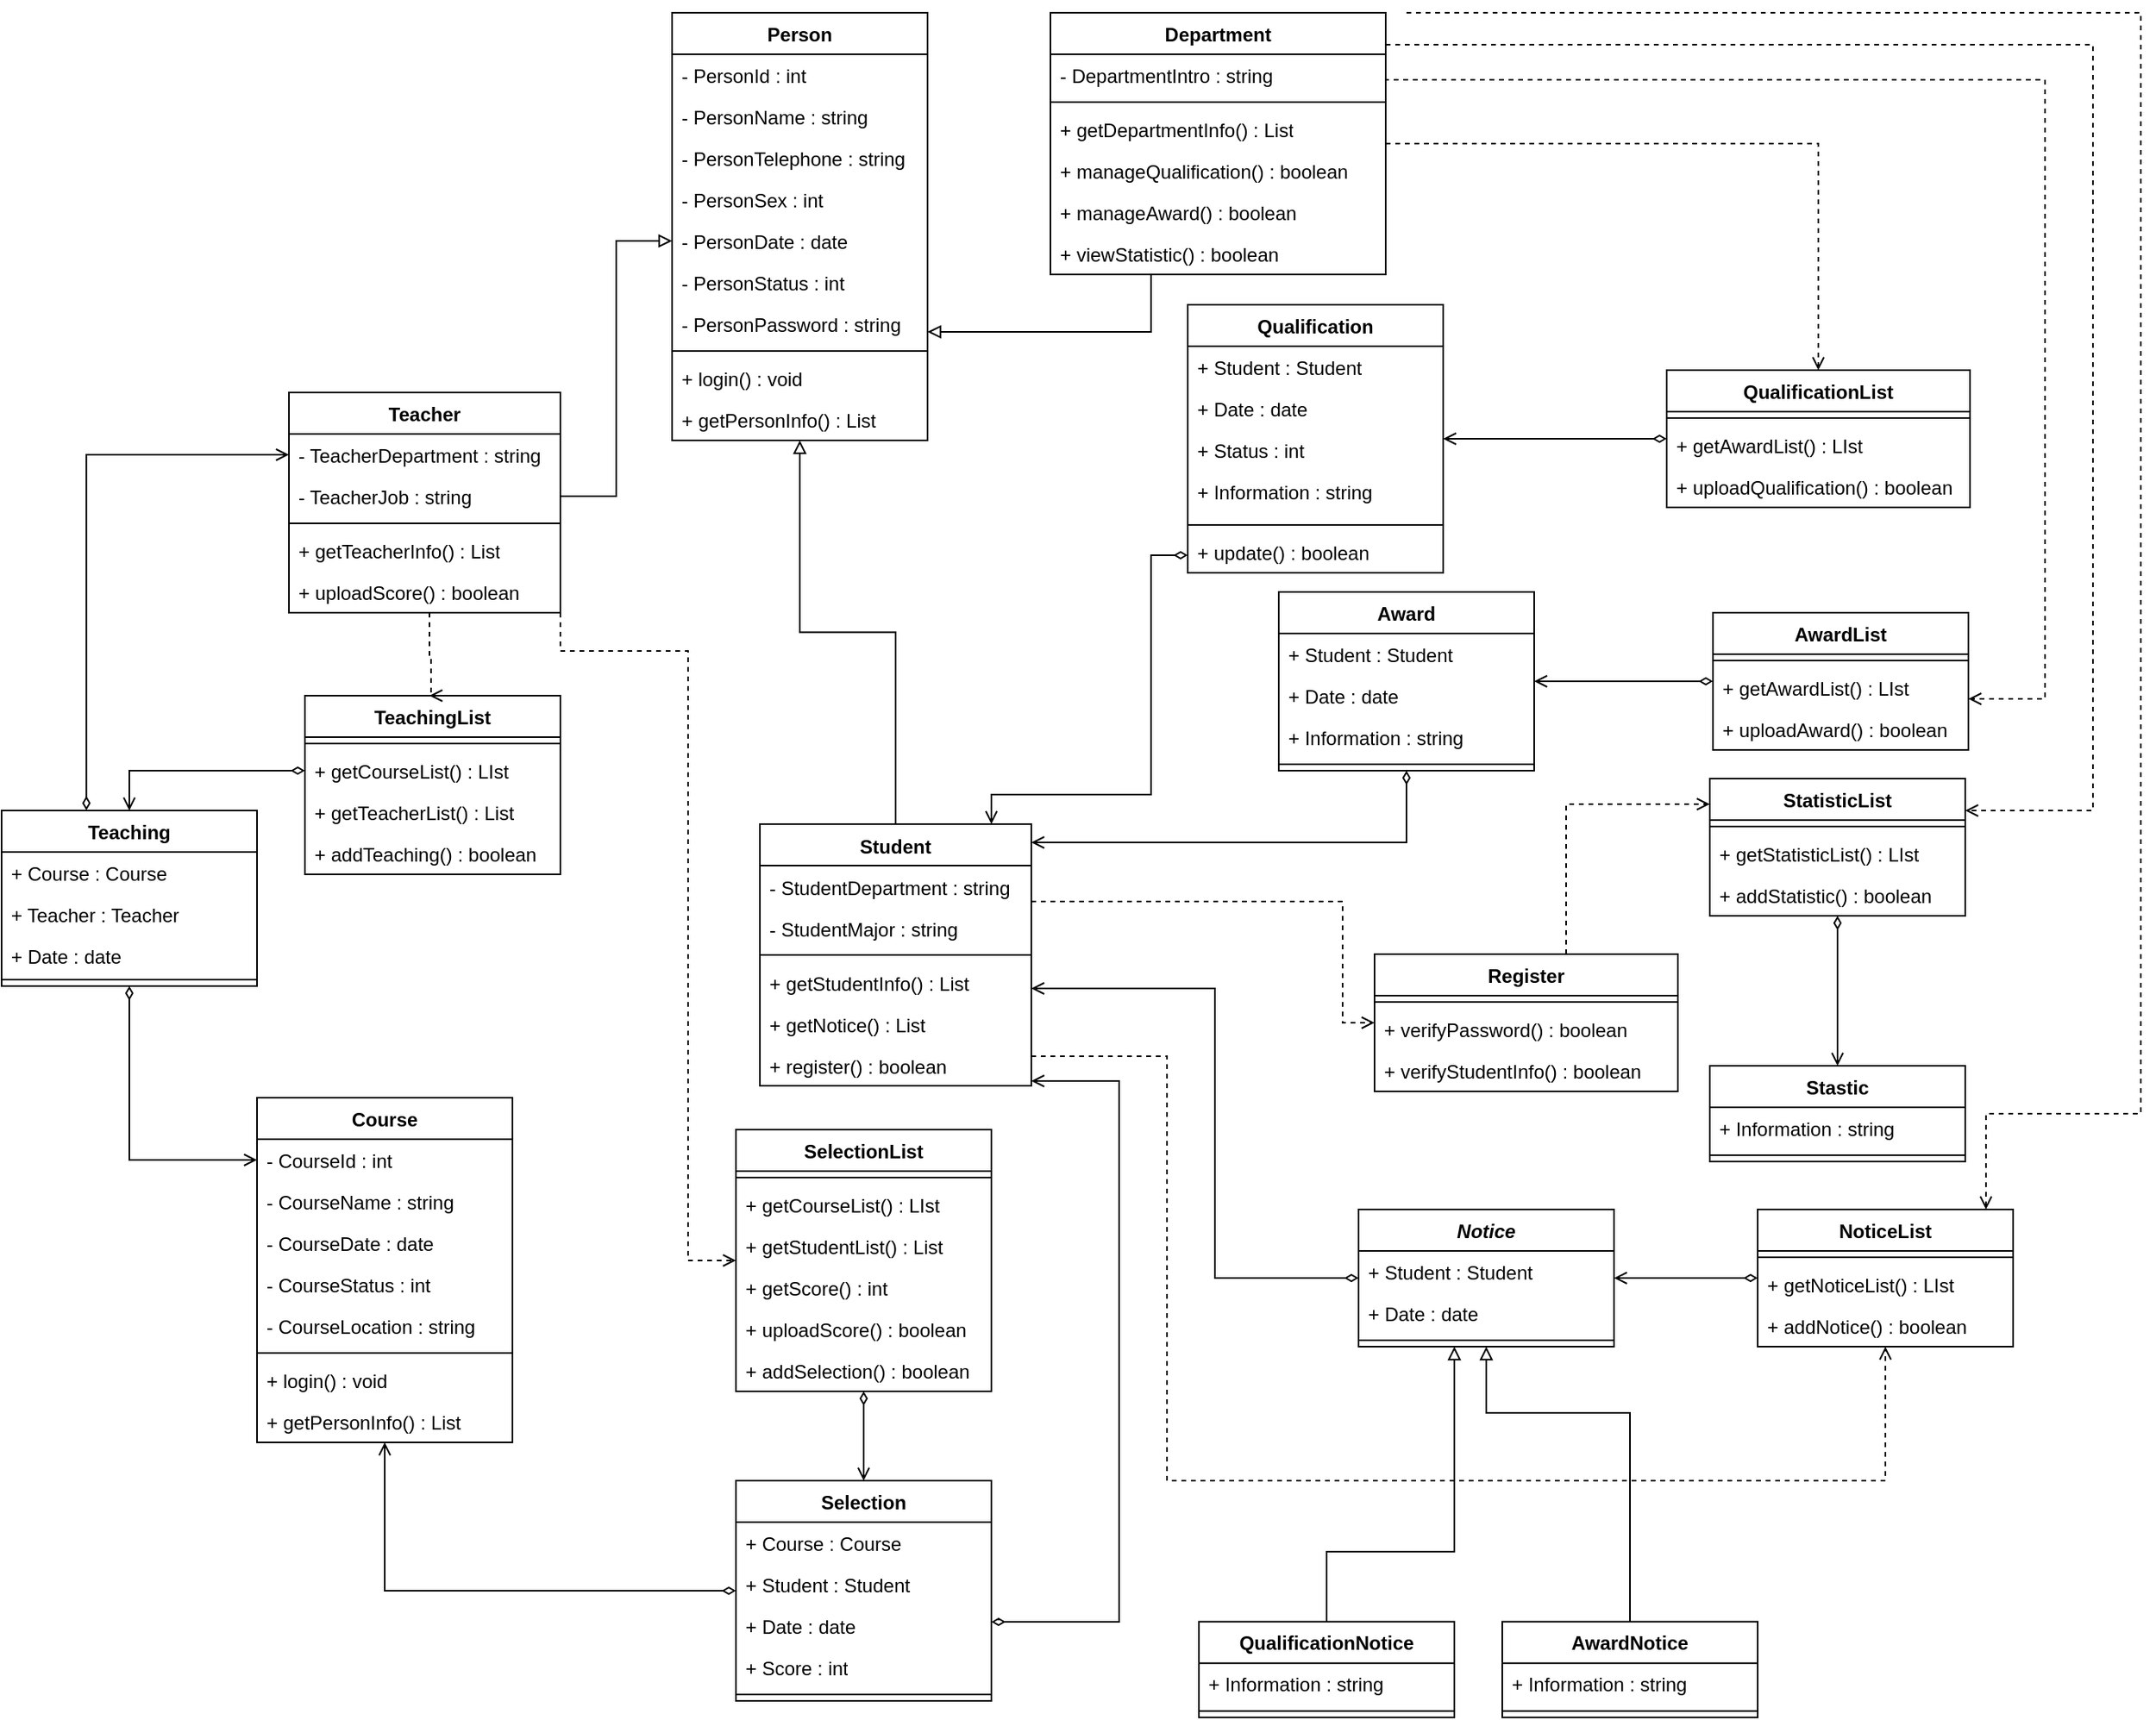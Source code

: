 <mxfile version="22.1.3" type="device">
  <diagram name="第 1 页" id="-f_2MePM1z9B-d49w3iF">
    <mxGraphModel dx="1822" dy="1027" grid="1" gridSize="10" guides="1" tooltips="1" connect="1" arrows="1" fold="1" page="1" pageScale="1" pageWidth="827" pageHeight="1169" math="0" shadow="0">
      <root>
        <mxCell id="0" />
        <mxCell id="1" parent="0" />
        <mxCell id="Z6ZcngPOGAOQvFIRxd21-9" value="Person" style="swimlane;fontStyle=1;align=center;verticalAlign=top;childLayout=stackLayout;horizontal=1;startSize=26;horizontalStack=0;resizeParent=1;resizeParentMax=0;resizeLast=0;collapsible=1;marginBottom=0;whiteSpace=wrap;html=1;" vertex="1" parent="1">
          <mxGeometry x="420" y="20" width="160" height="268" as="geometry" />
        </mxCell>
        <mxCell id="Z6ZcngPOGAOQvFIRxd21-13" value="- PersonId : int" style="text;strokeColor=none;fillColor=none;align=left;verticalAlign=top;spacingLeft=4;spacingRight=4;overflow=hidden;rotatable=0;points=[[0,0.5],[1,0.5]];portConstraint=eastwest;whiteSpace=wrap;html=1;" vertex="1" parent="Z6ZcngPOGAOQvFIRxd21-9">
          <mxGeometry y="26" width="160" height="26" as="geometry" />
        </mxCell>
        <mxCell id="Z6ZcngPOGAOQvFIRxd21-14" value="- PersonName : string" style="text;strokeColor=none;fillColor=none;align=left;verticalAlign=top;spacingLeft=4;spacingRight=4;overflow=hidden;rotatable=0;points=[[0,0.5],[1,0.5]];portConstraint=eastwest;whiteSpace=wrap;html=1;" vertex="1" parent="Z6ZcngPOGAOQvFIRxd21-9">
          <mxGeometry y="52" width="160" height="26" as="geometry" />
        </mxCell>
        <mxCell id="Z6ZcngPOGAOQvFIRxd21-15" value="- PersonTelephone : string" style="text;strokeColor=none;fillColor=none;align=left;verticalAlign=top;spacingLeft=4;spacingRight=4;overflow=hidden;rotatable=0;points=[[0,0.5],[1,0.5]];portConstraint=eastwest;whiteSpace=wrap;html=1;" vertex="1" parent="Z6ZcngPOGAOQvFIRxd21-9">
          <mxGeometry y="78" width="160" height="26" as="geometry" />
        </mxCell>
        <mxCell id="Z6ZcngPOGAOQvFIRxd21-16" value="- PersonSex : int" style="text;strokeColor=none;fillColor=none;align=left;verticalAlign=top;spacingLeft=4;spacingRight=4;overflow=hidden;rotatable=0;points=[[0,0.5],[1,0.5]];portConstraint=eastwest;whiteSpace=wrap;html=1;" vertex="1" parent="Z6ZcngPOGAOQvFIRxd21-9">
          <mxGeometry y="104" width="160" height="26" as="geometry" />
        </mxCell>
        <mxCell id="Z6ZcngPOGAOQvFIRxd21-17" value="- PersonDate : date" style="text;strokeColor=none;fillColor=none;align=left;verticalAlign=top;spacingLeft=4;spacingRight=4;overflow=hidden;rotatable=0;points=[[0,0.5],[1,0.5]];portConstraint=eastwest;whiteSpace=wrap;html=1;" vertex="1" parent="Z6ZcngPOGAOQvFIRxd21-9">
          <mxGeometry y="130" width="160" height="26" as="geometry" />
        </mxCell>
        <mxCell id="Z6ZcngPOGAOQvFIRxd21-18" value="- PersonStatus : int" style="text;strokeColor=none;fillColor=none;align=left;verticalAlign=top;spacingLeft=4;spacingRight=4;overflow=hidden;rotatable=0;points=[[0,0.5],[1,0.5]];portConstraint=eastwest;whiteSpace=wrap;html=1;" vertex="1" parent="Z6ZcngPOGAOQvFIRxd21-9">
          <mxGeometry y="156" width="160" height="26" as="geometry" />
        </mxCell>
        <mxCell id="Z6ZcngPOGAOQvFIRxd21-19" value="- PersonPassword : string" style="text;strokeColor=none;fillColor=none;align=left;verticalAlign=top;spacingLeft=4;spacingRight=4;overflow=hidden;rotatable=0;points=[[0,0.5],[1,0.5]];portConstraint=eastwest;whiteSpace=wrap;html=1;" vertex="1" parent="Z6ZcngPOGAOQvFIRxd21-9">
          <mxGeometry y="182" width="160" height="26" as="geometry" />
        </mxCell>
        <mxCell id="Z6ZcngPOGAOQvFIRxd21-11" value="" style="line;strokeWidth=1;fillColor=none;align=left;verticalAlign=middle;spacingTop=-1;spacingLeft=3;spacingRight=3;rotatable=0;labelPosition=right;points=[];portConstraint=eastwest;strokeColor=inherit;" vertex="1" parent="Z6ZcngPOGAOQvFIRxd21-9">
          <mxGeometry y="208" width="160" height="8" as="geometry" />
        </mxCell>
        <mxCell id="Z6ZcngPOGAOQvFIRxd21-12" value="+ login() : void" style="text;strokeColor=none;fillColor=none;align=left;verticalAlign=top;spacingLeft=4;spacingRight=4;overflow=hidden;rotatable=0;points=[[0,0.5],[1,0.5]];portConstraint=eastwest;whiteSpace=wrap;html=1;" vertex="1" parent="Z6ZcngPOGAOQvFIRxd21-9">
          <mxGeometry y="216" width="160" height="26" as="geometry" />
        </mxCell>
        <mxCell id="Z6ZcngPOGAOQvFIRxd21-20" value="+ getPersonInfo() : List" style="text;strokeColor=none;fillColor=none;align=left;verticalAlign=top;spacingLeft=4;spacingRight=4;overflow=hidden;rotatable=0;points=[[0,0.5],[1,0.5]];portConstraint=eastwest;whiteSpace=wrap;html=1;" vertex="1" parent="Z6ZcngPOGAOQvFIRxd21-9">
          <mxGeometry y="242" width="160" height="26" as="geometry" />
        </mxCell>
        <mxCell id="Z6ZcngPOGAOQvFIRxd21-22" value="Teacher" style="swimlane;fontStyle=1;align=center;verticalAlign=top;childLayout=stackLayout;horizontal=1;startSize=26;horizontalStack=0;resizeParent=1;resizeParentMax=0;resizeLast=0;collapsible=1;marginBottom=0;whiteSpace=wrap;html=1;" vertex="1" parent="1">
          <mxGeometry x="180" y="258" width="170" height="138" as="geometry" />
        </mxCell>
        <mxCell id="Z6ZcngPOGAOQvFIRxd21-23" value="- TeacherDepartment : string" style="text;strokeColor=none;fillColor=none;align=left;verticalAlign=top;spacingLeft=4;spacingRight=4;overflow=hidden;rotatable=0;points=[[0,0.5],[1,0.5]];portConstraint=eastwest;whiteSpace=wrap;html=1;" vertex="1" parent="Z6ZcngPOGAOQvFIRxd21-22">
          <mxGeometry y="26" width="170" height="26" as="geometry" />
        </mxCell>
        <mxCell id="Z6ZcngPOGAOQvFIRxd21-24" value="- TeacherJob : string" style="text;strokeColor=none;fillColor=none;align=left;verticalAlign=top;spacingLeft=4;spacingRight=4;overflow=hidden;rotatable=0;points=[[0,0.5],[1,0.5]];portConstraint=eastwest;whiteSpace=wrap;html=1;" vertex="1" parent="Z6ZcngPOGAOQvFIRxd21-22">
          <mxGeometry y="52" width="170" height="26" as="geometry" />
        </mxCell>
        <mxCell id="Z6ZcngPOGAOQvFIRxd21-30" value="" style="line;strokeWidth=1;fillColor=none;align=left;verticalAlign=middle;spacingTop=-1;spacingLeft=3;spacingRight=3;rotatable=0;labelPosition=right;points=[];portConstraint=eastwest;strokeColor=inherit;" vertex="1" parent="Z6ZcngPOGAOQvFIRxd21-22">
          <mxGeometry y="78" width="170" height="8" as="geometry" />
        </mxCell>
        <mxCell id="Z6ZcngPOGAOQvFIRxd21-31" value="+ getTeacherInfo() : List" style="text;strokeColor=none;fillColor=none;align=left;verticalAlign=top;spacingLeft=4;spacingRight=4;overflow=hidden;rotatable=0;points=[[0,0.5],[1,0.5]];portConstraint=eastwest;whiteSpace=wrap;html=1;" vertex="1" parent="Z6ZcngPOGAOQvFIRxd21-22">
          <mxGeometry y="86" width="170" height="26" as="geometry" />
        </mxCell>
        <mxCell id="Z6ZcngPOGAOQvFIRxd21-204" value="+ uploadScore() : boolean" style="text;strokeColor=none;fillColor=none;align=left;verticalAlign=top;spacingLeft=4;spacingRight=4;overflow=hidden;rotatable=0;points=[[0,0.5],[1,0.5]];portConstraint=eastwest;whiteSpace=wrap;html=1;" vertex="1" parent="Z6ZcngPOGAOQvFIRxd21-22">
          <mxGeometry y="112" width="170" height="26" as="geometry" />
        </mxCell>
        <mxCell id="Z6ZcngPOGAOQvFIRxd21-40" value="Course" style="swimlane;fontStyle=1;align=center;verticalAlign=top;childLayout=stackLayout;horizontal=1;startSize=26;horizontalStack=0;resizeParent=1;resizeParentMax=0;resizeLast=0;collapsible=1;marginBottom=0;whiteSpace=wrap;html=1;" vertex="1" parent="1">
          <mxGeometry x="160" y="700" width="160" height="216" as="geometry" />
        </mxCell>
        <mxCell id="Z6ZcngPOGAOQvFIRxd21-41" value="- CourseId : int" style="text;strokeColor=none;fillColor=none;align=left;verticalAlign=top;spacingLeft=4;spacingRight=4;overflow=hidden;rotatable=0;points=[[0,0.5],[1,0.5]];portConstraint=eastwest;whiteSpace=wrap;html=1;" vertex="1" parent="Z6ZcngPOGAOQvFIRxd21-40">
          <mxGeometry y="26" width="160" height="26" as="geometry" />
        </mxCell>
        <mxCell id="Z6ZcngPOGAOQvFIRxd21-42" value="- CourseName : string" style="text;strokeColor=none;fillColor=none;align=left;verticalAlign=top;spacingLeft=4;spacingRight=4;overflow=hidden;rotatable=0;points=[[0,0.5],[1,0.5]];portConstraint=eastwest;whiteSpace=wrap;html=1;" vertex="1" parent="Z6ZcngPOGAOQvFIRxd21-40">
          <mxGeometry y="52" width="160" height="26" as="geometry" />
        </mxCell>
        <mxCell id="Z6ZcngPOGAOQvFIRxd21-45" value="- CourseDate : date" style="text;strokeColor=none;fillColor=none;align=left;verticalAlign=top;spacingLeft=4;spacingRight=4;overflow=hidden;rotatable=0;points=[[0,0.5],[1,0.5]];portConstraint=eastwest;whiteSpace=wrap;html=1;" vertex="1" parent="Z6ZcngPOGAOQvFIRxd21-40">
          <mxGeometry y="78" width="160" height="26" as="geometry" />
        </mxCell>
        <mxCell id="Z6ZcngPOGAOQvFIRxd21-46" value="- CourseStatus : int" style="text;strokeColor=none;fillColor=none;align=left;verticalAlign=top;spacingLeft=4;spacingRight=4;overflow=hidden;rotatable=0;points=[[0,0.5],[1,0.5]];portConstraint=eastwest;whiteSpace=wrap;html=1;" vertex="1" parent="Z6ZcngPOGAOQvFIRxd21-40">
          <mxGeometry y="104" width="160" height="26" as="geometry" />
        </mxCell>
        <mxCell id="Z6ZcngPOGAOQvFIRxd21-51" value="- CourseLocation : string" style="text;strokeColor=none;fillColor=none;align=left;verticalAlign=top;spacingLeft=4;spacingRight=4;overflow=hidden;rotatable=0;points=[[0,0.5],[1,0.5]];portConstraint=eastwest;whiteSpace=wrap;html=1;" vertex="1" parent="Z6ZcngPOGAOQvFIRxd21-40">
          <mxGeometry y="130" width="160" height="26" as="geometry" />
        </mxCell>
        <mxCell id="Z6ZcngPOGAOQvFIRxd21-48" value="" style="line;strokeWidth=1;fillColor=none;align=left;verticalAlign=middle;spacingTop=-1;spacingLeft=3;spacingRight=3;rotatable=0;labelPosition=right;points=[];portConstraint=eastwest;strokeColor=inherit;" vertex="1" parent="Z6ZcngPOGAOQvFIRxd21-40">
          <mxGeometry y="156" width="160" height="8" as="geometry" />
        </mxCell>
        <mxCell id="Z6ZcngPOGAOQvFIRxd21-49" value="+ login() : void" style="text;strokeColor=none;fillColor=none;align=left;verticalAlign=top;spacingLeft=4;spacingRight=4;overflow=hidden;rotatable=0;points=[[0,0.5],[1,0.5]];portConstraint=eastwest;whiteSpace=wrap;html=1;" vertex="1" parent="Z6ZcngPOGAOQvFIRxd21-40">
          <mxGeometry y="164" width="160" height="26" as="geometry" />
        </mxCell>
        <mxCell id="Z6ZcngPOGAOQvFIRxd21-50" value="+ getPersonInfo() : List" style="text;strokeColor=none;fillColor=none;align=left;verticalAlign=top;spacingLeft=4;spacingRight=4;overflow=hidden;rotatable=0;points=[[0,0.5],[1,0.5]];portConstraint=eastwest;whiteSpace=wrap;html=1;" vertex="1" parent="Z6ZcngPOGAOQvFIRxd21-40">
          <mxGeometry y="190" width="160" height="26" as="geometry" />
        </mxCell>
        <mxCell id="Z6ZcngPOGAOQvFIRxd21-61" value="TeachingList" style="swimlane;fontStyle=1;align=center;verticalAlign=top;childLayout=stackLayout;horizontal=1;startSize=26;horizontalStack=0;resizeParent=1;resizeParentMax=0;resizeLast=0;collapsible=1;marginBottom=0;whiteSpace=wrap;html=1;" vertex="1" parent="1">
          <mxGeometry x="190" y="448" width="160" height="112" as="geometry" />
        </mxCell>
        <mxCell id="Z6ZcngPOGAOQvFIRxd21-67" value="" style="line;strokeWidth=1;fillColor=none;align=left;verticalAlign=middle;spacingTop=-1;spacingLeft=3;spacingRight=3;rotatable=0;labelPosition=right;points=[];portConstraint=eastwest;strokeColor=inherit;" vertex="1" parent="Z6ZcngPOGAOQvFIRxd21-61">
          <mxGeometry y="26" width="160" height="8" as="geometry" />
        </mxCell>
        <mxCell id="Z6ZcngPOGAOQvFIRxd21-68" value="+ getCourseList() : LIst" style="text;strokeColor=none;fillColor=none;align=left;verticalAlign=top;spacingLeft=4;spacingRight=4;overflow=hidden;rotatable=0;points=[[0,0.5],[1,0.5]];portConstraint=eastwest;whiteSpace=wrap;html=1;" vertex="1" parent="Z6ZcngPOGAOQvFIRxd21-61">
          <mxGeometry y="34" width="160" height="26" as="geometry" />
        </mxCell>
        <mxCell id="Z6ZcngPOGAOQvFIRxd21-69" value="+ getTeacherList() : List" style="text;strokeColor=none;fillColor=none;align=left;verticalAlign=top;spacingLeft=4;spacingRight=4;overflow=hidden;rotatable=0;points=[[0,0.5],[1,0.5]];portConstraint=eastwest;whiteSpace=wrap;html=1;" vertex="1" parent="Z6ZcngPOGAOQvFIRxd21-61">
          <mxGeometry y="60" width="160" height="26" as="geometry" />
        </mxCell>
        <mxCell id="Z6ZcngPOGAOQvFIRxd21-135" value="+ addTeaching() : boolean" style="text;strokeColor=none;fillColor=none;align=left;verticalAlign=top;spacingLeft=4;spacingRight=4;overflow=hidden;rotatable=0;points=[[0,0.5],[1,0.5]];portConstraint=eastwest;whiteSpace=wrap;html=1;" vertex="1" parent="Z6ZcngPOGAOQvFIRxd21-61">
          <mxGeometry y="86" width="160" height="26" as="geometry" />
        </mxCell>
        <mxCell id="Z6ZcngPOGAOQvFIRxd21-109" style="edgeStyle=orthogonalEdgeStyle;rounded=0;orthogonalLoop=1;jettySize=auto;html=1;endArrow=block;endFill=0;" edge="1" parent="1" source="Z6ZcngPOGAOQvFIRxd21-71" target="Z6ZcngPOGAOQvFIRxd21-9">
          <mxGeometry relative="1" as="geometry" />
        </mxCell>
        <mxCell id="Z6ZcngPOGAOQvFIRxd21-71" value="Student" style="swimlane;fontStyle=1;align=center;verticalAlign=top;childLayout=stackLayout;horizontal=1;startSize=26;horizontalStack=0;resizeParent=1;resizeParentMax=0;resizeLast=0;collapsible=1;marginBottom=0;whiteSpace=wrap;html=1;" vertex="1" parent="1">
          <mxGeometry x="475" y="528.5" width="170" height="164" as="geometry" />
        </mxCell>
        <mxCell id="Z6ZcngPOGAOQvFIRxd21-72" value="- StudentDepartment : string" style="text;strokeColor=none;fillColor=none;align=left;verticalAlign=top;spacingLeft=4;spacingRight=4;overflow=hidden;rotatable=0;points=[[0,0.5],[1,0.5]];portConstraint=eastwest;whiteSpace=wrap;html=1;" vertex="1" parent="Z6ZcngPOGAOQvFIRxd21-71">
          <mxGeometry y="26" width="170" height="26" as="geometry" />
        </mxCell>
        <mxCell id="Z6ZcngPOGAOQvFIRxd21-73" value="- StudentMajor : string" style="text;strokeColor=none;fillColor=none;align=left;verticalAlign=top;spacingLeft=4;spacingRight=4;overflow=hidden;rotatable=0;points=[[0,0.5],[1,0.5]];portConstraint=eastwest;whiteSpace=wrap;html=1;" vertex="1" parent="Z6ZcngPOGAOQvFIRxd21-71">
          <mxGeometry y="52" width="170" height="26" as="geometry" />
        </mxCell>
        <mxCell id="Z6ZcngPOGAOQvFIRxd21-74" value="" style="line;strokeWidth=1;fillColor=none;align=left;verticalAlign=middle;spacingTop=-1;spacingLeft=3;spacingRight=3;rotatable=0;labelPosition=right;points=[];portConstraint=eastwest;strokeColor=inherit;" vertex="1" parent="Z6ZcngPOGAOQvFIRxd21-71">
          <mxGeometry y="78" width="170" height="8" as="geometry" />
        </mxCell>
        <mxCell id="Z6ZcngPOGAOQvFIRxd21-75" value="+ getStudentInfo() : List" style="text;strokeColor=none;fillColor=none;align=left;verticalAlign=top;spacingLeft=4;spacingRight=4;overflow=hidden;rotatable=0;points=[[0,0.5],[1,0.5]];portConstraint=eastwest;whiteSpace=wrap;html=1;" vertex="1" parent="Z6ZcngPOGAOQvFIRxd21-71">
          <mxGeometry y="86" width="170" height="26" as="geometry" />
        </mxCell>
        <mxCell id="Z6ZcngPOGAOQvFIRxd21-213" value="+ getNotice() : List" style="text;strokeColor=none;fillColor=none;align=left;verticalAlign=top;spacingLeft=4;spacingRight=4;overflow=hidden;rotatable=0;points=[[0,0.5],[1,0.5]];portConstraint=eastwest;whiteSpace=wrap;html=1;" vertex="1" parent="Z6ZcngPOGAOQvFIRxd21-71">
          <mxGeometry y="112" width="170" height="26" as="geometry" />
        </mxCell>
        <mxCell id="Z6ZcngPOGAOQvFIRxd21-215" style="edgeStyle=orthogonalEdgeStyle;rounded=0;orthogonalLoop=1;jettySize=auto;html=1;startArrow=diamondThin;startFill=0;endArrow=open;endFill=0;" edge="1" parent="Z6ZcngPOGAOQvFIRxd21-71" target="Z6ZcngPOGAOQvFIRxd21-71">
          <mxGeometry relative="1" as="geometry">
            <mxPoint x="145" y="500" as="sourcePoint" />
            <mxPoint x="85" y="158" as="targetPoint" />
            <Array as="points">
              <mxPoint x="225" y="500" />
              <mxPoint x="225" y="161" />
            </Array>
          </mxGeometry>
        </mxCell>
        <mxCell id="Z6ZcngPOGAOQvFIRxd21-214" value="+ register() : boolean" style="text;strokeColor=none;fillColor=none;align=left;verticalAlign=top;spacingLeft=4;spacingRight=4;overflow=hidden;rotatable=0;points=[[0,0.5],[1,0.5]];portConstraint=eastwest;whiteSpace=wrap;html=1;" vertex="1" parent="Z6ZcngPOGAOQvFIRxd21-71">
          <mxGeometry y="138" width="170" height="26" as="geometry" />
        </mxCell>
        <mxCell id="Z6ZcngPOGAOQvFIRxd21-76" value="SelectionList" style="swimlane;fontStyle=1;align=center;verticalAlign=top;childLayout=stackLayout;horizontal=1;startSize=26;horizontalStack=0;resizeParent=1;resizeParentMax=0;resizeLast=0;collapsible=1;marginBottom=0;whiteSpace=wrap;html=1;" vertex="1" parent="1">
          <mxGeometry x="460" y="720" width="160" height="164" as="geometry" />
        </mxCell>
        <mxCell id="Z6ZcngPOGAOQvFIRxd21-77" value="" style="line;strokeWidth=1;fillColor=none;align=left;verticalAlign=middle;spacingTop=-1;spacingLeft=3;spacingRight=3;rotatable=0;labelPosition=right;points=[];portConstraint=eastwest;strokeColor=inherit;" vertex="1" parent="Z6ZcngPOGAOQvFIRxd21-76">
          <mxGeometry y="26" width="160" height="8" as="geometry" />
        </mxCell>
        <mxCell id="Z6ZcngPOGAOQvFIRxd21-78" value="+ getCourseList() : LIst" style="text;strokeColor=none;fillColor=none;align=left;verticalAlign=top;spacingLeft=4;spacingRight=4;overflow=hidden;rotatable=0;points=[[0,0.5],[1,0.5]];portConstraint=eastwest;whiteSpace=wrap;html=1;" vertex="1" parent="Z6ZcngPOGAOQvFIRxd21-76">
          <mxGeometry y="34" width="160" height="26" as="geometry" />
        </mxCell>
        <mxCell id="Z6ZcngPOGAOQvFIRxd21-79" value="+ getStudentList() : List" style="text;strokeColor=none;fillColor=none;align=left;verticalAlign=top;spacingLeft=4;spacingRight=4;overflow=hidden;rotatable=0;points=[[0,0.5],[1,0.5]];portConstraint=eastwest;whiteSpace=wrap;html=1;" vertex="1" parent="Z6ZcngPOGAOQvFIRxd21-76">
          <mxGeometry y="60" width="160" height="26" as="geometry" />
        </mxCell>
        <mxCell id="Z6ZcngPOGAOQvFIRxd21-90" value="+ getScore() : int" style="text;strokeColor=none;fillColor=none;align=left;verticalAlign=top;spacingLeft=4;spacingRight=4;overflow=hidden;rotatable=0;points=[[0,0.5],[1,0.5]];portConstraint=eastwest;whiteSpace=wrap;html=1;" vertex="1" parent="Z6ZcngPOGAOQvFIRxd21-76">
          <mxGeometry y="86" width="160" height="26" as="geometry" />
        </mxCell>
        <mxCell id="Z6ZcngPOGAOQvFIRxd21-92" value="+ uploadScore() : boolean" style="text;strokeColor=none;fillColor=none;align=left;verticalAlign=top;spacingLeft=4;spacingRight=4;overflow=hidden;rotatable=0;points=[[0,0.5],[1,0.5]];portConstraint=eastwest;whiteSpace=wrap;html=1;" vertex="1" parent="Z6ZcngPOGAOQvFIRxd21-76">
          <mxGeometry y="112" width="160" height="26" as="geometry" />
        </mxCell>
        <mxCell id="Z6ZcngPOGAOQvFIRxd21-134" value="+ addSelection() : boolean" style="text;strokeColor=none;fillColor=none;align=left;verticalAlign=top;spacingLeft=4;spacingRight=4;overflow=hidden;rotatable=0;points=[[0,0.5],[1,0.5]];portConstraint=eastwest;whiteSpace=wrap;html=1;" vertex="1" parent="Z6ZcngPOGAOQvFIRxd21-76">
          <mxGeometry y="138" width="160" height="26" as="geometry" />
        </mxCell>
        <mxCell id="Z6ZcngPOGAOQvFIRxd21-80" value="Teaching" style="swimlane;fontStyle=1;align=center;verticalAlign=top;childLayout=stackLayout;horizontal=1;startSize=26;horizontalStack=0;resizeParent=1;resizeParentMax=0;resizeLast=0;collapsible=1;marginBottom=0;whiteSpace=wrap;html=1;" vertex="1" parent="1">
          <mxGeometry y="520" width="160" height="110" as="geometry" />
        </mxCell>
        <mxCell id="Z6ZcngPOGAOQvFIRxd21-85" value="+ Course : Course" style="text;strokeColor=none;fillColor=none;align=left;verticalAlign=top;spacingLeft=4;spacingRight=4;overflow=hidden;rotatable=0;points=[[0,0.5],[1,0.5]];portConstraint=eastwest;whiteSpace=wrap;html=1;" vertex="1" parent="Z6ZcngPOGAOQvFIRxd21-80">
          <mxGeometry y="26" width="160" height="26" as="geometry" />
        </mxCell>
        <mxCell id="Z6ZcngPOGAOQvFIRxd21-86" value="+ Teacher : Teacher" style="text;strokeColor=none;fillColor=none;align=left;verticalAlign=top;spacingLeft=4;spacingRight=4;overflow=hidden;rotatable=0;points=[[0,0.5],[1,0.5]];portConstraint=eastwest;whiteSpace=wrap;html=1;" vertex="1" parent="Z6ZcngPOGAOQvFIRxd21-80">
          <mxGeometry y="52" width="160" height="26" as="geometry" />
        </mxCell>
        <mxCell id="Z6ZcngPOGAOQvFIRxd21-87" value="+ Date : date" style="text;strokeColor=none;fillColor=none;align=left;verticalAlign=top;spacingLeft=4;spacingRight=4;overflow=hidden;rotatable=0;points=[[0,0.5],[1,0.5]];portConstraint=eastwest;whiteSpace=wrap;html=1;" vertex="1" parent="Z6ZcngPOGAOQvFIRxd21-80">
          <mxGeometry y="78" width="160" height="24" as="geometry" />
        </mxCell>
        <mxCell id="Z6ZcngPOGAOQvFIRxd21-81" value="" style="line;strokeWidth=1;fillColor=none;align=left;verticalAlign=middle;spacingTop=-1;spacingLeft=3;spacingRight=3;rotatable=0;labelPosition=right;points=[];portConstraint=eastwest;strokeColor=inherit;" vertex="1" parent="Z6ZcngPOGAOQvFIRxd21-80">
          <mxGeometry y="102" width="160" height="8" as="geometry" />
        </mxCell>
        <mxCell id="Z6ZcngPOGAOQvFIRxd21-93" value="Selection" style="swimlane;fontStyle=1;align=center;verticalAlign=top;childLayout=stackLayout;horizontal=1;startSize=26;horizontalStack=0;resizeParent=1;resizeParentMax=0;resizeLast=0;collapsible=1;marginBottom=0;whiteSpace=wrap;html=1;" vertex="1" parent="1">
          <mxGeometry x="460" y="940" width="160" height="138" as="geometry" />
        </mxCell>
        <mxCell id="Z6ZcngPOGAOQvFIRxd21-94" value="+ Course : Course" style="text;strokeColor=none;fillColor=none;align=left;verticalAlign=top;spacingLeft=4;spacingRight=4;overflow=hidden;rotatable=0;points=[[0,0.5],[1,0.5]];portConstraint=eastwest;whiteSpace=wrap;html=1;" vertex="1" parent="Z6ZcngPOGAOQvFIRxd21-93">
          <mxGeometry y="26" width="160" height="26" as="geometry" />
        </mxCell>
        <mxCell id="Z6ZcngPOGAOQvFIRxd21-95" value="+ Student : Student" style="text;strokeColor=none;fillColor=none;align=left;verticalAlign=top;spacingLeft=4;spacingRight=4;overflow=hidden;rotatable=0;points=[[0,0.5],[1,0.5]];portConstraint=eastwest;whiteSpace=wrap;html=1;" vertex="1" parent="Z6ZcngPOGAOQvFIRxd21-93">
          <mxGeometry y="52" width="160" height="26" as="geometry" />
        </mxCell>
        <mxCell id="Z6ZcngPOGAOQvFIRxd21-96" value="+ Date : date" style="text;strokeColor=none;fillColor=none;align=left;verticalAlign=top;spacingLeft=4;spacingRight=4;overflow=hidden;rotatable=0;points=[[0,0.5],[1,0.5]];portConstraint=eastwest;whiteSpace=wrap;html=1;" vertex="1" parent="Z6ZcngPOGAOQvFIRxd21-93">
          <mxGeometry y="78" width="160" height="26" as="geometry" />
        </mxCell>
        <mxCell id="Z6ZcngPOGAOQvFIRxd21-98" value="+ Score : int" style="text;strokeColor=none;fillColor=none;align=left;verticalAlign=top;spacingLeft=4;spacingRight=4;overflow=hidden;rotatable=0;points=[[0,0.5],[1,0.5]];portConstraint=eastwest;whiteSpace=wrap;html=1;" vertex="1" parent="Z6ZcngPOGAOQvFIRxd21-93">
          <mxGeometry y="104" width="160" height="26" as="geometry" />
        </mxCell>
        <mxCell id="Z6ZcngPOGAOQvFIRxd21-97" value="" style="line;strokeWidth=1;fillColor=none;align=left;verticalAlign=middle;spacingTop=-1;spacingLeft=3;spacingRight=3;rotatable=0;labelPosition=right;points=[];portConstraint=eastwest;strokeColor=inherit;" vertex="1" parent="Z6ZcngPOGAOQvFIRxd21-93">
          <mxGeometry y="130" width="160" height="8" as="geometry" />
        </mxCell>
        <mxCell id="Z6ZcngPOGAOQvFIRxd21-110" style="edgeStyle=orthogonalEdgeStyle;rounded=0;orthogonalLoop=1;jettySize=auto;html=1;endArrow=block;endFill=0;" edge="1" parent="1" source="Z6ZcngPOGAOQvFIRxd21-99" target="Z6ZcngPOGAOQvFIRxd21-9">
          <mxGeometry relative="1" as="geometry">
            <Array as="points">
              <mxPoint x="720" y="220" />
            </Array>
          </mxGeometry>
        </mxCell>
        <mxCell id="Z6ZcngPOGAOQvFIRxd21-99" value="Department" style="swimlane;fontStyle=1;align=center;verticalAlign=top;childLayout=stackLayout;horizontal=1;startSize=26;horizontalStack=0;resizeParent=1;resizeParentMax=0;resizeLast=0;collapsible=1;marginBottom=0;whiteSpace=wrap;html=1;" vertex="1" parent="1">
          <mxGeometry x="657" y="20" width="210" height="164" as="geometry" />
        </mxCell>
        <mxCell id="Z6ZcngPOGAOQvFIRxd21-100" value="- DepartmentIntro : string" style="text;strokeColor=none;fillColor=none;align=left;verticalAlign=top;spacingLeft=4;spacingRight=4;overflow=hidden;rotatable=0;points=[[0,0.5],[1,0.5]];portConstraint=eastwest;whiteSpace=wrap;html=1;" vertex="1" parent="Z6ZcngPOGAOQvFIRxd21-99">
          <mxGeometry y="26" width="210" height="26" as="geometry" />
        </mxCell>
        <mxCell id="Z6ZcngPOGAOQvFIRxd21-102" value="" style="line;strokeWidth=1;fillColor=none;align=left;verticalAlign=middle;spacingTop=-1;spacingLeft=3;spacingRight=3;rotatable=0;labelPosition=right;points=[];portConstraint=eastwest;strokeColor=inherit;" vertex="1" parent="Z6ZcngPOGAOQvFIRxd21-99">
          <mxGeometry y="52" width="210" height="8" as="geometry" />
        </mxCell>
        <mxCell id="Z6ZcngPOGAOQvFIRxd21-103" value="+ getDepartmentInfo() : List" style="text;strokeColor=none;fillColor=none;align=left;verticalAlign=top;spacingLeft=4;spacingRight=4;overflow=hidden;rotatable=0;points=[[0,0.5],[1,0.5]];portConstraint=eastwest;whiteSpace=wrap;html=1;" vertex="1" parent="Z6ZcngPOGAOQvFIRxd21-99">
          <mxGeometry y="60" width="210" height="26" as="geometry" />
        </mxCell>
        <mxCell id="Z6ZcngPOGAOQvFIRxd21-207" value="+ manageQualification() : boolean" style="text;strokeColor=none;fillColor=none;align=left;verticalAlign=top;spacingLeft=4;spacingRight=4;overflow=hidden;rotatable=0;points=[[0,0.5],[1,0.5]];portConstraint=eastwest;whiteSpace=wrap;html=1;" vertex="1" parent="Z6ZcngPOGAOQvFIRxd21-99">
          <mxGeometry y="86" width="210" height="26" as="geometry" />
        </mxCell>
        <mxCell id="Z6ZcngPOGAOQvFIRxd21-208" value="+ manageAward() : boolean" style="text;strokeColor=none;fillColor=none;align=left;verticalAlign=top;spacingLeft=4;spacingRight=4;overflow=hidden;rotatable=0;points=[[0,0.5],[1,0.5]];portConstraint=eastwest;whiteSpace=wrap;html=1;" vertex="1" parent="Z6ZcngPOGAOQvFIRxd21-99">
          <mxGeometry y="112" width="210" height="26" as="geometry" />
        </mxCell>
        <mxCell id="Z6ZcngPOGAOQvFIRxd21-209" value="+ viewStatistic() : boolean" style="text;strokeColor=none;fillColor=none;align=left;verticalAlign=top;spacingLeft=4;spacingRight=4;overflow=hidden;rotatable=0;points=[[0,0.5],[1,0.5]];portConstraint=eastwest;whiteSpace=wrap;html=1;" vertex="1" parent="Z6ZcngPOGAOQvFIRxd21-99">
          <mxGeometry y="138" width="210" height="26" as="geometry" />
        </mxCell>
        <mxCell id="Z6ZcngPOGAOQvFIRxd21-104" value="Register" style="swimlane;fontStyle=1;align=center;verticalAlign=top;childLayout=stackLayout;horizontal=1;startSize=26;horizontalStack=0;resizeParent=1;resizeParentMax=0;resizeLast=0;collapsible=1;marginBottom=0;whiteSpace=wrap;html=1;" vertex="1" parent="1">
          <mxGeometry x="860" y="610" width="190" height="86" as="geometry" />
        </mxCell>
        <mxCell id="Z6ZcngPOGAOQvFIRxd21-105" value="" style="line;strokeWidth=1;fillColor=none;align=left;verticalAlign=middle;spacingTop=-1;spacingLeft=3;spacingRight=3;rotatable=0;labelPosition=right;points=[];portConstraint=eastwest;strokeColor=inherit;" vertex="1" parent="Z6ZcngPOGAOQvFIRxd21-104">
          <mxGeometry y="26" width="190" height="8" as="geometry" />
        </mxCell>
        <mxCell id="Z6ZcngPOGAOQvFIRxd21-106" value="+ verifyPassword() : boolean" style="text;strokeColor=none;fillColor=none;align=left;verticalAlign=top;spacingLeft=4;spacingRight=4;overflow=hidden;rotatable=0;points=[[0,0.5],[1,0.5]];portConstraint=eastwest;whiteSpace=wrap;html=1;" vertex="1" parent="Z6ZcngPOGAOQvFIRxd21-104">
          <mxGeometry y="34" width="190" height="26" as="geometry" />
        </mxCell>
        <mxCell id="Z6ZcngPOGAOQvFIRxd21-107" value="+ verifyStudentInfo() : boolean" style="text;strokeColor=none;fillColor=none;align=left;verticalAlign=top;spacingLeft=4;spacingRight=4;overflow=hidden;rotatable=0;points=[[0,0.5],[1,0.5]];portConstraint=eastwest;whiteSpace=wrap;html=1;" vertex="1" parent="Z6ZcngPOGAOQvFIRxd21-104">
          <mxGeometry y="60" width="190" height="26" as="geometry" />
        </mxCell>
        <mxCell id="Z6ZcngPOGAOQvFIRxd21-108" style="edgeStyle=orthogonalEdgeStyle;rounded=0;orthogonalLoop=1;jettySize=auto;html=1;entryX=0;entryY=0.5;entryDx=0;entryDy=0;endArrow=block;endFill=0;" edge="1" parent="1" source="Z6ZcngPOGAOQvFIRxd21-24" target="Z6ZcngPOGAOQvFIRxd21-17">
          <mxGeometry relative="1" as="geometry" />
        </mxCell>
        <mxCell id="Z6ZcngPOGAOQvFIRxd21-111" style="edgeStyle=orthogonalEdgeStyle;rounded=0;orthogonalLoop=1;jettySize=auto;html=1;exitX=0;exitY=0.5;exitDx=0;exitDy=0;entryX=0.5;entryY=0;entryDx=0;entryDy=0;startArrow=diamondThin;startFill=0;endArrow=open;endFill=0;" edge="1" parent="1" source="Z6ZcngPOGAOQvFIRxd21-68" target="Z6ZcngPOGAOQvFIRxd21-80">
          <mxGeometry relative="1" as="geometry" />
        </mxCell>
        <mxCell id="Z6ZcngPOGAOQvFIRxd21-112" style="edgeStyle=orthogonalEdgeStyle;rounded=0;orthogonalLoop=1;jettySize=auto;html=1;exitX=0.5;exitY=1;exitDx=0;exitDy=0;entryX=0;entryY=0.5;entryDx=0;entryDy=0;startArrow=diamondThin;startFill=0;endArrow=open;endFill=0;" edge="1" parent="1" source="Z6ZcngPOGAOQvFIRxd21-80" target="Z6ZcngPOGAOQvFIRxd21-41">
          <mxGeometry relative="1" as="geometry">
            <mxPoint x="150" y="711" as="sourcePoint" />
            <mxPoint x="10" y="736" as="targetPoint" />
          </mxGeometry>
        </mxCell>
        <mxCell id="Z6ZcngPOGAOQvFIRxd21-115" style="edgeStyle=orthogonalEdgeStyle;rounded=0;orthogonalLoop=1;jettySize=auto;html=1;exitX=0.332;exitY=-0.001;exitDx=0;exitDy=0;entryX=0;entryY=0.5;entryDx=0;entryDy=0;startArrow=diamondThin;startFill=0;endArrow=open;endFill=0;exitPerimeter=0;" edge="1" parent="1" source="Z6ZcngPOGAOQvFIRxd21-80" target="Z6ZcngPOGAOQvFIRxd21-23">
          <mxGeometry relative="1" as="geometry">
            <mxPoint x="70" y="470" as="sourcePoint" />
            <mxPoint x="-70" y="495" as="targetPoint" />
          </mxGeometry>
        </mxCell>
        <mxCell id="Z6ZcngPOGAOQvFIRxd21-117" style="edgeStyle=orthogonalEdgeStyle;rounded=0;orthogonalLoop=1;jettySize=auto;html=1;startArrow=diamondThin;startFill=0;endArrow=open;endFill=0;" edge="1" parent="1" source="Z6ZcngPOGAOQvFIRxd21-76" target="Z6ZcngPOGAOQvFIRxd21-93">
          <mxGeometry relative="1" as="geometry">
            <mxPoint x="620" y="820" as="sourcePoint" />
            <mxPoint x="700" y="929" as="targetPoint" />
            <Array as="points" />
          </mxGeometry>
        </mxCell>
        <mxCell id="Z6ZcngPOGAOQvFIRxd21-118" style="edgeStyle=orthogonalEdgeStyle;rounded=0;orthogonalLoop=1;jettySize=auto;html=1;startArrow=diamondThin;startFill=0;endArrow=open;endFill=0;" edge="1" parent="1" source="Z6ZcngPOGAOQvFIRxd21-93" target="Z6ZcngPOGAOQvFIRxd21-40">
          <mxGeometry relative="1" as="geometry">
            <mxPoint x="390" y="916" as="sourcePoint" />
            <mxPoint x="390" y="998" as="targetPoint" />
            <Array as="points" />
          </mxGeometry>
        </mxCell>
        <mxCell id="Z6ZcngPOGAOQvFIRxd21-128" value="NoticeList" style="swimlane;fontStyle=1;align=center;verticalAlign=top;childLayout=stackLayout;horizontal=1;startSize=26;horizontalStack=0;resizeParent=1;resizeParentMax=0;resizeLast=0;collapsible=1;marginBottom=0;whiteSpace=wrap;html=1;" vertex="1" parent="1">
          <mxGeometry x="1100" y="770" width="160" height="86" as="geometry" />
        </mxCell>
        <mxCell id="Z6ZcngPOGAOQvFIRxd21-129" value="" style="line;strokeWidth=1;fillColor=none;align=left;verticalAlign=middle;spacingTop=-1;spacingLeft=3;spacingRight=3;rotatable=0;labelPosition=right;points=[];portConstraint=eastwest;strokeColor=inherit;" vertex="1" parent="Z6ZcngPOGAOQvFIRxd21-128">
          <mxGeometry y="26" width="160" height="8" as="geometry" />
        </mxCell>
        <mxCell id="Z6ZcngPOGAOQvFIRxd21-130" value="+ getNoticeList() : LIst" style="text;strokeColor=none;fillColor=none;align=left;verticalAlign=top;spacingLeft=4;spacingRight=4;overflow=hidden;rotatable=0;points=[[0,0.5],[1,0.5]];portConstraint=eastwest;whiteSpace=wrap;html=1;" vertex="1" parent="Z6ZcngPOGAOQvFIRxd21-128">
          <mxGeometry y="34" width="160" height="26" as="geometry" />
        </mxCell>
        <mxCell id="Z6ZcngPOGAOQvFIRxd21-131" value="+ addNotice() : boolean" style="text;strokeColor=none;fillColor=none;align=left;verticalAlign=top;spacingLeft=4;spacingRight=4;overflow=hidden;rotatable=0;points=[[0,0.5],[1,0.5]];portConstraint=eastwest;whiteSpace=wrap;html=1;" vertex="1" parent="Z6ZcngPOGAOQvFIRxd21-128">
          <mxGeometry y="60" width="160" height="26" as="geometry" />
        </mxCell>
        <mxCell id="Z6ZcngPOGAOQvFIRxd21-136" value="&lt;i&gt;Notice&lt;/i&gt;" style="swimlane;fontStyle=1;align=center;verticalAlign=top;childLayout=stackLayout;horizontal=1;startSize=26;horizontalStack=0;resizeParent=1;resizeParentMax=0;resizeLast=0;collapsible=1;marginBottom=0;whiteSpace=wrap;html=1;" vertex="1" parent="1">
          <mxGeometry x="850" y="770" width="160" height="86" as="geometry" />
        </mxCell>
        <mxCell id="Z6ZcngPOGAOQvFIRxd21-138" value="+ Student : Student" style="text;strokeColor=none;fillColor=none;align=left;verticalAlign=top;spacingLeft=4;spacingRight=4;overflow=hidden;rotatable=0;points=[[0,0.5],[1,0.5]];portConstraint=eastwest;whiteSpace=wrap;html=1;" vertex="1" parent="Z6ZcngPOGAOQvFIRxd21-136">
          <mxGeometry y="26" width="160" height="26" as="geometry" />
        </mxCell>
        <mxCell id="Z6ZcngPOGAOQvFIRxd21-139" value="+ Date : date" style="text;strokeColor=none;fillColor=none;align=left;verticalAlign=top;spacingLeft=4;spacingRight=4;overflow=hidden;rotatable=0;points=[[0,0.5],[1,0.5]];portConstraint=eastwest;whiteSpace=wrap;html=1;" vertex="1" parent="Z6ZcngPOGAOQvFIRxd21-136">
          <mxGeometry y="52" width="160" height="26" as="geometry" />
        </mxCell>
        <mxCell id="Z6ZcngPOGAOQvFIRxd21-141" value="" style="line;strokeWidth=1;fillColor=none;align=left;verticalAlign=middle;spacingTop=-1;spacingLeft=3;spacingRight=3;rotatable=0;labelPosition=right;points=[];portConstraint=eastwest;strokeColor=inherit;" vertex="1" parent="Z6ZcngPOGAOQvFIRxd21-136">
          <mxGeometry y="78" width="160" height="8" as="geometry" />
        </mxCell>
        <mxCell id="Z6ZcngPOGAOQvFIRxd21-142" style="edgeStyle=orthogonalEdgeStyle;rounded=0;orthogonalLoop=1;jettySize=auto;html=1;startArrow=open;startFill=0;endArrow=diamondThin;endFill=0;" edge="1" parent="1" source="Z6ZcngPOGAOQvFIRxd21-136" target="Z6ZcngPOGAOQvFIRxd21-128">
          <mxGeometry relative="1" as="geometry">
            <mxPoint x="780" y="821" as="sourcePoint" />
            <mxPoint x="780" y="877" as="targetPoint" />
            <Array as="points" />
          </mxGeometry>
        </mxCell>
        <mxCell id="Z6ZcngPOGAOQvFIRxd21-144" style="edgeStyle=orthogonalEdgeStyle;rounded=0;orthogonalLoop=1;jettySize=auto;html=1;startArrow=diamondThin;startFill=0;endArrow=open;endFill=0;" edge="1" parent="1" source="Z6ZcngPOGAOQvFIRxd21-136">
          <mxGeometry relative="1" as="geometry">
            <mxPoint x="810" y="777.54" as="sourcePoint" />
            <mxPoint x="645" y="631.5" as="targetPoint" />
            <Array as="points">
              <mxPoint x="760" y="813" />
              <mxPoint x="760" y="632" />
            </Array>
          </mxGeometry>
        </mxCell>
        <mxCell id="Z6ZcngPOGAOQvFIRxd21-154" style="edgeStyle=orthogonalEdgeStyle;rounded=0;orthogonalLoop=1;jettySize=auto;html=1;endArrow=block;endFill=0;" edge="1" parent="1" source="Z6ZcngPOGAOQvFIRxd21-145" target="Z6ZcngPOGAOQvFIRxd21-136">
          <mxGeometry relative="1" as="geometry">
            <mxPoint x="800" y="940.4" as="targetPoint" />
            <Array as="points">
              <mxPoint x="830" y="984.5" />
              <mxPoint x="910" y="984.5" />
            </Array>
          </mxGeometry>
        </mxCell>
        <mxCell id="Z6ZcngPOGAOQvFIRxd21-145" value="QualificationNotice" style="swimlane;fontStyle=1;align=center;verticalAlign=top;childLayout=stackLayout;horizontal=1;startSize=26;horizontalStack=0;resizeParent=1;resizeParentMax=0;resizeLast=0;collapsible=1;marginBottom=0;whiteSpace=wrap;html=1;" vertex="1" parent="1">
          <mxGeometry x="750" y="1028.4" width="160" height="60" as="geometry" />
        </mxCell>
        <mxCell id="Z6ZcngPOGAOQvFIRxd21-148" value="+ Information : string" style="text;strokeColor=none;fillColor=none;align=left;verticalAlign=top;spacingLeft=4;spacingRight=4;overflow=hidden;rotatable=0;points=[[0,0.5],[1,0.5]];portConstraint=eastwest;whiteSpace=wrap;html=1;" vertex="1" parent="Z6ZcngPOGAOQvFIRxd21-145">
          <mxGeometry y="26" width="160" height="26" as="geometry" />
        </mxCell>
        <mxCell id="Z6ZcngPOGAOQvFIRxd21-149" value="" style="line;strokeWidth=1;fillColor=none;align=left;verticalAlign=middle;spacingTop=-1;spacingLeft=3;spacingRight=3;rotatable=0;labelPosition=right;points=[];portConstraint=eastwest;strokeColor=inherit;" vertex="1" parent="Z6ZcngPOGAOQvFIRxd21-145">
          <mxGeometry y="52" width="160" height="8" as="geometry" />
        </mxCell>
        <mxCell id="Z6ZcngPOGAOQvFIRxd21-155" style="edgeStyle=orthogonalEdgeStyle;rounded=0;orthogonalLoop=1;jettySize=auto;html=1;endArrow=block;endFill=0;" edge="1" parent="1" source="Z6ZcngPOGAOQvFIRxd21-150" target="Z6ZcngPOGAOQvFIRxd21-136">
          <mxGeometry relative="1" as="geometry">
            <mxPoint x="850" y="897.5" as="targetPoint" />
            <Array as="points">
              <mxPoint x="1020" y="897.5" />
              <mxPoint x="930" y="897.5" />
            </Array>
          </mxGeometry>
        </mxCell>
        <mxCell id="Z6ZcngPOGAOQvFIRxd21-150" value="AwardNotice" style="swimlane;fontStyle=1;align=center;verticalAlign=top;childLayout=stackLayout;horizontal=1;startSize=26;horizontalStack=0;resizeParent=1;resizeParentMax=0;resizeLast=0;collapsible=1;marginBottom=0;whiteSpace=wrap;html=1;" vertex="1" parent="1">
          <mxGeometry x="940" y="1028.4" width="160" height="60" as="geometry" />
        </mxCell>
        <mxCell id="Z6ZcngPOGAOQvFIRxd21-151" value="+ Information : string" style="text;strokeColor=none;fillColor=none;align=left;verticalAlign=top;spacingLeft=4;spacingRight=4;overflow=hidden;rotatable=0;points=[[0,0.5],[1,0.5]];portConstraint=eastwest;whiteSpace=wrap;html=1;" vertex="1" parent="Z6ZcngPOGAOQvFIRxd21-150">
          <mxGeometry y="26" width="160" height="26" as="geometry" />
        </mxCell>
        <mxCell id="Z6ZcngPOGAOQvFIRxd21-152" value="" style="line;strokeWidth=1;fillColor=none;align=left;verticalAlign=middle;spacingTop=-1;spacingLeft=3;spacingRight=3;rotatable=0;labelPosition=right;points=[];portConstraint=eastwest;strokeColor=inherit;" vertex="1" parent="Z6ZcngPOGAOQvFIRxd21-150">
          <mxGeometry y="52" width="160" height="8" as="geometry" />
        </mxCell>
        <mxCell id="Z6ZcngPOGAOQvFIRxd21-160" value="StatisticList" style="swimlane;fontStyle=1;align=center;verticalAlign=top;childLayout=stackLayout;horizontal=1;startSize=26;horizontalStack=0;resizeParent=1;resizeParentMax=0;resizeLast=0;collapsible=1;marginBottom=0;whiteSpace=wrap;html=1;" vertex="1" parent="1">
          <mxGeometry x="1070" y="500" width="160" height="86" as="geometry" />
        </mxCell>
        <mxCell id="Z6ZcngPOGAOQvFIRxd21-161" value="" style="line;strokeWidth=1;fillColor=none;align=left;verticalAlign=middle;spacingTop=-1;spacingLeft=3;spacingRight=3;rotatable=0;labelPosition=right;points=[];portConstraint=eastwest;strokeColor=inherit;" vertex="1" parent="Z6ZcngPOGAOQvFIRxd21-160">
          <mxGeometry y="26" width="160" height="8" as="geometry" />
        </mxCell>
        <mxCell id="Z6ZcngPOGAOQvFIRxd21-162" value="+ getStatisticList() : LIst" style="text;strokeColor=none;fillColor=none;align=left;verticalAlign=top;spacingLeft=4;spacingRight=4;overflow=hidden;rotatable=0;points=[[0,0.5],[1,0.5]];portConstraint=eastwest;whiteSpace=wrap;html=1;" vertex="1" parent="Z6ZcngPOGAOQvFIRxd21-160">
          <mxGeometry y="34" width="160" height="26" as="geometry" />
        </mxCell>
        <mxCell id="Z6ZcngPOGAOQvFIRxd21-163" value="+ addStatistic() : boolean" style="text;strokeColor=none;fillColor=none;align=left;verticalAlign=top;spacingLeft=4;spacingRight=4;overflow=hidden;rotatable=0;points=[[0,0.5],[1,0.5]];portConstraint=eastwest;whiteSpace=wrap;html=1;" vertex="1" parent="Z6ZcngPOGAOQvFIRxd21-160">
          <mxGeometry y="60" width="160" height="26" as="geometry" />
        </mxCell>
        <mxCell id="Z6ZcngPOGAOQvFIRxd21-164" value="Stastic" style="swimlane;fontStyle=1;align=center;verticalAlign=top;childLayout=stackLayout;horizontal=1;startSize=26;horizontalStack=0;resizeParent=1;resizeParentMax=0;resizeLast=0;collapsible=1;marginBottom=0;whiteSpace=wrap;html=1;" vertex="1" parent="1">
          <mxGeometry x="1070" y="680" width="160" height="60" as="geometry" />
        </mxCell>
        <mxCell id="Z6ZcngPOGAOQvFIRxd21-165" value="+ Information : string" style="text;strokeColor=none;fillColor=none;align=left;verticalAlign=top;spacingLeft=4;spacingRight=4;overflow=hidden;rotatable=0;points=[[0,0.5],[1,0.5]];portConstraint=eastwest;whiteSpace=wrap;html=1;" vertex="1" parent="Z6ZcngPOGAOQvFIRxd21-164">
          <mxGeometry y="26" width="160" height="26" as="geometry" />
        </mxCell>
        <mxCell id="Z6ZcngPOGAOQvFIRxd21-169" value="" style="line;strokeWidth=1;fillColor=none;align=left;verticalAlign=middle;spacingTop=-1;spacingLeft=3;spacingRight=3;rotatable=0;labelPosition=right;points=[];portConstraint=eastwest;strokeColor=inherit;" vertex="1" parent="Z6ZcngPOGAOQvFIRxd21-164">
          <mxGeometry y="52" width="160" height="8" as="geometry" />
        </mxCell>
        <mxCell id="Z6ZcngPOGAOQvFIRxd21-173" style="edgeStyle=orthogonalEdgeStyle;rounded=0;orthogonalLoop=1;jettySize=auto;html=1;startArrow=diamondThin;startFill=0;endArrow=open;endFill=0;" edge="1" parent="1" source="Z6ZcngPOGAOQvFIRxd21-160" target="Z6ZcngPOGAOQvFIRxd21-164">
          <mxGeometry relative="1" as="geometry">
            <mxPoint x="1265" y="609.63" as="sourcePoint" />
            <mxPoint x="1180" y="609.63" as="targetPoint" />
            <Array as="points" />
          </mxGeometry>
        </mxCell>
        <mxCell id="Z6ZcngPOGAOQvFIRxd21-174" style="edgeStyle=orthogonalEdgeStyle;rounded=0;orthogonalLoop=1;jettySize=auto;html=1;dashed=1;endArrow=open;endFill=0;" edge="1" parent="1" source="Z6ZcngPOGAOQvFIRxd21-104" target="Z6ZcngPOGAOQvFIRxd21-160">
          <mxGeometry relative="1" as="geometry">
            <Array as="points">
              <mxPoint x="980" y="516" />
            </Array>
          </mxGeometry>
        </mxCell>
        <mxCell id="Z6ZcngPOGAOQvFIRxd21-175" value="AwardList" style="swimlane;fontStyle=1;align=center;verticalAlign=top;childLayout=stackLayout;horizontal=1;startSize=26;horizontalStack=0;resizeParent=1;resizeParentMax=0;resizeLast=0;collapsible=1;marginBottom=0;whiteSpace=wrap;html=1;" vertex="1" parent="1">
          <mxGeometry x="1072" y="396" width="160" height="86" as="geometry" />
        </mxCell>
        <mxCell id="Z6ZcngPOGAOQvFIRxd21-176" value="" style="line;strokeWidth=1;fillColor=none;align=left;verticalAlign=middle;spacingTop=-1;spacingLeft=3;spacingRight=3;rotatable=0;labelPosition=right;points=[];portConstraint=eastwest;strokeColor=inherit;" vertex="1" parent="Z6ZcngPOGAOQvFIRxd21-175">
          <mxGeometry y="26" width="160" height="8" as="geometry" />
        </mxCell>
        <mxCell id="Z6ZcngPOGAOQvFIRxd21-177" value="+ getAwardList() : LIst" style="text;strokeColor=none;fillColor=none;align=left;verticalAlign=top;spacingLeft=4;spacingRight=4;overflow=hidden;rotatable=0;points=[[0,0.5],[1,0.5]];portConstraint=eastwest;whiteSpace=wrap;html=1;" vertex="1" parent="Z6ZcngPOGAOQvFIRxd21-175">
          <mxGeometry y="34" width="160" height="26" as="geometry" />
        </mxCell>
        <mxCell id="Z6ZcngPOGAOQvFIRxd21-180" value="+ uploadAward() : boolean" style="text;strokeColor=none;fillColor=none;align=left;verticalAlign=top;spacingLeft=4;spacingRight=4;overflow=hidden;rotatable=0;points=[[0,0.5],[1,0.5]];portConstraint=eastwest;whiteSpace=wrap;html=1;" vertex="1" parent="Z6ZcngPOGAOQvFIRxd21-175">
          <mxGeometry y="60" width="160" height="26" as="geometry" />
        </mxCell>
        <mxCell id="Z6ZcngPOGAOQvFIRxd21-182" value="Award" style="swimlane;fontStyle=1;align=center;verticalAlign=top;childLayout=stackLayout;horizontal=1;startSize=26;horizontalStack=0;resizeParent=1;resizeParentMax=0;resizeLast=0;collapsible=1;marginBottom=0;whiteSpace=wrap;html=1;" vertex="1" parent="1">
          <mxGeometry x="800" y="383" width="160" height="112" as="geometry" />
        </mxCell>
        <mxCell id="Z6ZcngPOGAOQvFIRxd21-184" value="+ Student : Student" style="text;strokeColor=none;fillColor=none;align=left;verticalAlign=top;spacingLeft=4;spacingRight=4;overflow=hidden;rotatable=0;points=[[0,0.5],[1,0.5]];portConstraint=eastwest;whiteSpace=wrap;html=1;" vertex="1" parent="Z6ZcngPOGAOQvFIRxd21-182">
          <mxGeometry y="26" width="160" height="26" as="geometry" />
        </mxCell>
        <mxCell id="Z6ZcngPOGAOQvFIRxd21-185" value="+ Date : date" style="text;strokeColor=none;fillColor=none;align=left;verticalAlign=top;spacingLeft=4;spacingRight=4;overflow=hidden;rotatable=0;points=[[0,0.5],[1,0.5]];portConstraint=eastwest;whiteSpace=wrap;html=1;" vertex="1" parent="Z6ZcngPOGAOQvFIRxd21-182">
          <mxGeometry y="52" width="160" height="26" as="geometry" />
        </mxCell>
        <mxCell id="Z6ZcngPOGAOQvFIRxd21-186" value="+ Information : string" style="text;strokeColor=none;fillColor=none;align=left;verticalAlign=top;spacingLeft=4;spacingRight=4;overflow=hidden;rotatable=0;points=[[0,0.5],[1,0.5]];portConstraint=eastwest;whiteSpace=wrap;html=1;" vertex="1" parent="Z6ZcngPOGAOQvFIRxd21-182">
          <mxGeometry y="78" width="160" height="26" as="geometry" />
        </mxCell>
        <mxCell id="Z6ZcngPOGAOQvFIRxd21-187" value="" style="line;strokeWidth=1;fillColor=none;align=left;verticalAlign=middle;spacingTop=-1;spacingLeft=3;spacingRight=3;rotatable=0;labelPosition=right;points=[];portConstraint=eastwest;strokeColor=inherit;" vertex="1" parent="Z6ZcngPOGAOQvFIRxd21-182">
          <mxGeometry y="104" width="160" height="8" as="geometry" />
        </mxCell>
        <mxCell id="Z6ZcngPOGAOQvFIRxd21-188" style="edgeStyle=orthogonalEdgeStyle;rounded=0;orthogonalLoop=1;jettySize=auto;html=1;startArrow=diamondThin;startFill=0;endArrow=open;endFill=0;" edge="1" source="Z6ZcngPOGAOQvFIRxd21-175" target="Z6ZcngPOGAOQvFIRxd21-182" parent="1">
          <mxGeometry relative="1" as="geometry">
            <mxPoint x="960" y="263" as="sourcePoint" />
            <mxPoint x="1040" y="372" as="targetPoint" />
            <Array as="points" />
          </mxGeometry>
        </mxCell>
        <mxCell id="Z6ZcngPOGAOQvFIRxd21-189" style="edgeStyle=orthogonalEdgeStyle;rounded=0;orthogonalLoop=1;jettySize=auto;html=1;startArrow=diamondThin;startFill=0;endArrow=open;endFill=0;" edge="1" parent="1" source="Z6ZcngPOGAOQvFIRxd21-182" target="Z6ZcngPOGAOQvFIRxd21-71">
          <mxGeometry relative="1" as="geometry">
            <mxPoint x="732" y="500" as="sourcePoint" />
            <mxPoint x="620" y="500" as="targetPoint" />
            <Array as="points">
              <mxPoint x="880" y="540" />
            </Array>
          </mxGeometry>
        </mxCell>
        <mxCell id="Z6ZcngPOGAOQvFIRxd21-190" value="QualificationList" style="swimlane;fontStyle=1;align=center;verticalAlign=top;childLayout=stackLayout;horizontal=1;startSize=26;horizontalStack=0;resizeParent=1;resizeParentMax=0;resizeLast=0;collapsible=1;marginBottom=0;whiteSpace=wrap;html=1;" vertex="1" parent="1">
          <mxGeometry x="1043" y="244" width="190" height="86" as="geometry" />
        </mxCell>
        <mxCell id="Z6ZcngPOGAOQvFIRxd21-191" value="" style="line;strokeWidth=1;fillColor=none;align=left;verticalAlign=middle;spacingTop=-1;spacingLeft=3;spacingRight=3;rotatable=0;labelPosition=right;points=[];portConstraint=eastwest;strokeColor=inherit;" vertex="1" parent="Z6ZcngPOGAOQvFIRxd21-190">
          <mxGeometry y="26" width="190" height="8" as="geometry" />
        </mxCell>
        <mxCell id="Z6ZcngPOGAOQvFIRxd21-192" value="+ getAwardList() : LIst" style="text;strokeColor=none;fillColor=none;align=left;verticalAlign=top;spacingLeft=4;spacingRight=4;overflow=hidden;rotatable=0;points=[[0,0.5],[1,0.5]];portConstraint=eastwest;whiteSpace=wrap;html=1;" vertex="1" parent="Z6ZcngPOGAOQvFIRxd21-190">
          <mxGeometry y="34" width="190" height="26" as="geometry" />
        </mxCell>
        <mxCell id="Z6ZcngPOGAOQvFIRxd21-193" value="+ uploadQualification() : boolean" style="text;strokeColor=none;fillColor=none;align=left;verticalAlign=top;spacingLeft=4;spacingRight=4;overflow=hidden;rotatable=0;points=[[0,0.5],[1,0.5]];portConstraint=eastwest;whiteSpace=wrap;html=1;" vertex="1" parent="Z6ZcngPOGAOQvFIRxd21-190">
          <mxGeometry y="60" width="190" height="26" as="geometry" />
        </mxCell>
        <mxCell id="Z6ZcngPOGAOQvFIRxd21-194" value="Qualification" style="swimlane;fontStyle=1;align=center;verticalAlign=top;childLayout=stackLayout;horizontal=1;startSize=26;horizontalStack=0;resizeParent=1;resizeParentMax=0;resizeLast=0;collapsible=1;marginBottom=0;whiteSpace=wrap;html=1;" vertex="1" parent="1">
          <mxGeometry x="743" y="203" width="160" height="168" as="geometry" />
        </mxCell>
        <mxCell id="Z6ZcngPOGAOQvFIRxd21-195" value="+ Student : Student" style="text;strokeColor=none;fillColor=none;align=left;verticalAlign=top;spacingLeft=4;spacingRight=4;overflow=hidden;rotatable=0;points=[[0,0.5],[1,0.5]];portConstraint=eastwest;whiteSpace=wrap;html=1;" vertex="1" parent="Z6ZcngPOGAOQvFIRxd21-194">
          <mxGeometry y="26" width="160" height="26" as="geometry" />
        </mxCell>
        <mxCell id="Z6ZcngPOGAOQvFIRxd21-196" value="+ Date : date" style="text;strokeColor=none;fillColor=none;align=left;verticalAlign=top;spacingLeft=4;spacingRight=4;overflow=hidden;rotatable=0;points=[[0,0.5],[1,0.5]];portConstraint=eastwest;whiteSpace=wrap;html=1;" vertex="1" parent="Z6ZcngPOGAOQvFIRxd21-194">
          <mxGeometry y="52" width="160" height="26" as="geometry" />
        </mxCell>
        <mxCell id="Z6ZcngPOGAOQvFIRxd21-200" value="+ Status : int" style="text;strokeColor=none;fillColor=none;align=left;verticalAlign=top;spacingLeft=4;spacingRight=4;overflow=hidden;rotatable=0;points=[[0,0.5],[1,0.5]];portConstraint=eastwest;whiteSpace=wrap;html=1;" vertex="1" parent="Z6ZcngPOGAOQvFIRxd21-194">
          <mxGeometry y="78" width="160" height="26" as="geometry" />
        </mxCell>
        <mxCell id="Z6ZcngPOGAOQvFIRxd21-197" value="+ Information : string" style="text;strokeColor=none;fillColor=none;align=left;verticalAlign=top;spacingLeft=4;spacingRight=4;overflow=hidden;rotatable=0;points=[[0,0.5],[1,0.5]];portConstraint=eastwest;whiteSpace=wrap;html=1;" vertex="1" parent="Z6ZcngPOGAOQvFIRxd21-194">
          <mxGeometry y="104" width="160" height="30" as="geometry" />
        </mxCell>
        <mxCell id="Z6ZcngPOGAOQvFIRxd21-198" value="" style="line;strokeWidth=1;fillColor=none;align=left;verticalAlign=middle;spacingTop=-1;spacingLeft=3;spacingRight=3;rotatable=0;labelPosition=right;points=[];portConstraint=eastwest;strokeColor=inherit;" vertex="1" parent="Z6ZcngPOGAOQvFIRxd21-194">
          <mxGeometry y="134" width="160" height="8" as="geometry" />
        </mxCell>
        <mxCell id="Z6ZcngPOGAOQvFIRxd21-203" value="+ update() : boolean" style="text;strokeColor=none;fillColor=none;align=left;verticalAlign=top;spacingLeft=4;spacingRight=4;overflow=hidden;rotatable=0;points=[[0,0.5],[1,0.5]];portConstraint=eastwest;whiteSpace=wrap;html=1;" vertex="1" parent="Z6ZcngPOGAOQvFIRxd21-194">
          <mxGeometry y="142" width="160" height="26" as="geometry" />
        </mxCell>
        <mxCell id="Z6ZcngPOGAOQvFIRxd21-199" style="edgeStyle=orthogonalEdgeStyle;rounded=0;orthogonalLoop=1;jettySize=auto;html=1;startArrow=diamondThin;startFill=0;endArrow=open;endFill=0;" edge="1" source="Z6ZcngPOGAOQvFIRxd21-190" target="Z6ZcngPOGAOQvFIRxd21-194" parent="1">
          <mxGeometry relative="1" as="geometry">
            <mxPoint x="1057" y="131" as="sourcePoint" />
            <mxPoint x="1137" y="240" as="targetPoint" />
            <Array as="points" />
          </mxGeometry>
        </mxCell>
        <mxCell id="Z6ZcngPOGAOQvFIRxd21-202" style="edgeStyle=orthogonalEdgeStyle;rounded=0;orthogonalLoop=1;jettySize=auto;html=1;startArrow=diamondThin;startFill=0;endArrow=open;endFill=0;" edge="1" parent="1" source="Z6ZcngPOGAOQvFIRxd21-194" target="Z6ZcngPOGAOQvFIRxd21-71">
          <mxGeometry relative="1" as="geometry">
            <mxPoint x="845" y="320" as="sourcePoint" />
            <mxPoint x="610" y="365" as="targetPoint" />
            <Array as="points">
              <mxPoint x="720" y="360" />
              <mxPoint x="720" y="510" />
              <mxPoint x="620" y="510" />
            </Array>
          </mxGeometry>
        </mxCell>
        <mxCell id="Z6ZcngPOGAOQvFIRxd21-205" style="edgeStyle=orthogonalEdgeStyle;rounded=0;orthogonalLoop=1;jettySize=auto;html=1;dashed=1;endArrow=open;endFill=0;" edge="1" parent="1" source="Z6ZcngPOGAOQvFIRxd21-22">
          <mxGeometry relative="1" as="geometry">
            <mxPoint x="263" y="396" as="sourcePoint" />
            <mxPoint x="268" y="448" as="targetPoint" />
            <Array as="points">
              <mxPoint x="268" y="423" />
              <mxPoint x="269" y="423" />
              <mxPoint x="269" y="448" />
            </Array>
          </mxGeometry>
        </mxCell>
        <mxCell id="Z6ZcngPOGAOQvFIRxd21-206" style="edgeStyle=orthogonalEdgeStyle;rounded=0;orthogonalLoop=1;jettySize=auto;html=1;dashed=1;endArrow=open;endFill=0;" edge="1" parent="1" source="Z6ZcngPOGAOQvFIRxd21-22" target="Z6ZcngPOGAOQvFIRxd21-76">
          <mxGeometry relative="1" as="geometry">
            <mxPoint x="380" y="413" as="sourcePoint" />
            <mxPoint x="385" y="465" as="targetPoint" />
            <Array as="points">
              <mxPoint x="350" y="420" />
              <mxPoint x="430" y="420" />
              <mxPoint x="430" y="802" />
            </Array>
          </mxGeometry>
        </mxCell>
        <mxCell id="Z6ZcngPOGAOQvFIRxd21-210" style="edgeStyle=orthogonalEdgeStyle;rounded=0;orthogonalLoop=1;jettySize=auto;html=1;dashed=1;endArrow=open;endFill=0;" edge="1" parent="1" source="Z6ZcngPOGAOQvFIRxd21-99" target="Z6ZcngPOGAOQvFIRxd21-190">
          <mxGeometry relative="1" as="geometry">
            <mxPoint x="1030" y="133.93" as="sourcePoint" />
            <mxPoint x="1120" y="39.93" as="targetPoint" />
            <Array as="points" />
          </mxGeometry>
        </mxCell>
        <mxCell id="Z6ZcngPOGAOQvFIRxd21-211" style="edgeStyle=orthogonalEdgeStyle;rounded=0;orthogonalLoop=1;jettySize=auto;html=1;dashed=1;endArrow=open;endFill=0;" edge="1" parent="1" target="Z6ZcngPOGAOQvFIRxd21-175">
          <mxGeometry relative="1" as="geometry">
            <mxPoint x="867" y="61" as="sourcePoint" />
            <mxPoint x="1138" y="203" as="targetPoint" />
            <Array as="points">
              <mxPoint x="1280" y="62" />
              <mxPoint x="1280" y="450" />
            </Array>
          </mxGeometry>
        </mxCell>
        <mxCell id="Z6ZcngPOGAOQvFIRxd21-212" style="edgeStyle=orthogonalEdgeStyle;rounded=0;orthogonalLoop=1;jettySize=auto;html=1;dashed=1;endArrow=open;endFill=0;" edge="1" parent="1" target="Z6ZcngPOGAOQvFIRxd21-160">
          <mxGeometry relative="1" as="geometry">
            <mxPoint x="867" y="40" as="sourcePoint" />
            <mxPoint x="1232" y="429" as="targetPoint" />
            <Array as="points">
              <mxPoint x="1310" y="40" />
              <mxPoint x="1310" y="520" />
            </Array>
          </mxGeometry>
        </mxCell>
        <mxCell id="Z6ZcngPOGAOQvFIRxd21-216" style="edgeStyle=orthogonalEdgeStyle;rounded=0;orthogonalLoop=1;jettySize=auto;html=1;dashed=1;endArrow=open;endFill=0;" edge="1" parent="1" source="Z6ZcngPOGAOQvFIRxd21-71" target="Z6ZcngPOGAOQvFIRxd21-128">
          <mxGeometry relative="1" as="geometry">
            <mxPoint x="690" y="650" as="sourcePoint" />
            <mxPoint x="800" y="1056" as="targetPoint" />
            <Array as="points">
              <mxPoint x="730" y="674" />
              <mxPoint x="730" y="940" />
              <mxPoint x="1180" y="940" />
            </Array>
          </mxGeometry>
        </mxCell>
        <mxCell id="Z6ZcngPOGAOQvFIRxd21-217" style="edgeStyle=orthogonalEdgeStyle;rounded=0;orthogonalLoop=1;jettySize=auto;html=1;dashed=1;endArrow=open;endFill=0;" edge="1" parent="1" target="Z6ZcngPOGAOQvFIRxd21-104">
          <mxGeometry relative="1" as="geometry">
            <mxPoint x="645" y="576.95" as="sourcePoint" />
            <mxPoint x="1180" y="758.95" as="targetPoint" />
            <Array as="points">
              <mxPoint x="840" y="577" />
              <mxPoint x="840" y="653" />
            </Array>
          </mxGeometry>
        </mxCell>
        <mxCell id="Z6ZcngPOGAOQvFIRxd21-218" style="edgeStyle=orthogonalEdgeStyle;rounded=0;orthogonalLoop=1;jettySize=auto;html=1;dashed=1;endArrow=open;endFill=0;" edge="1" parent="1" target="Z6ZcngPOGAOQvFIRxd21-128">
          <mxGeometry relative="1" as="geometry">
            <mxPoint x="880" y="20" as="sourcePoint" />
            <mxPoint x="1243" y="500" as="targetPoint" />
            <Array as="points">
              <mxPoint x="1340" y="20" />
              <mxPoint x="1340" y="710" />
              <mxPoint x="1243" y="710" />
            </Array>
          </mxGeometry>
        </mxCell>
      </root>
    </mxGraphModel>
  </diagram>
</mxfile>
